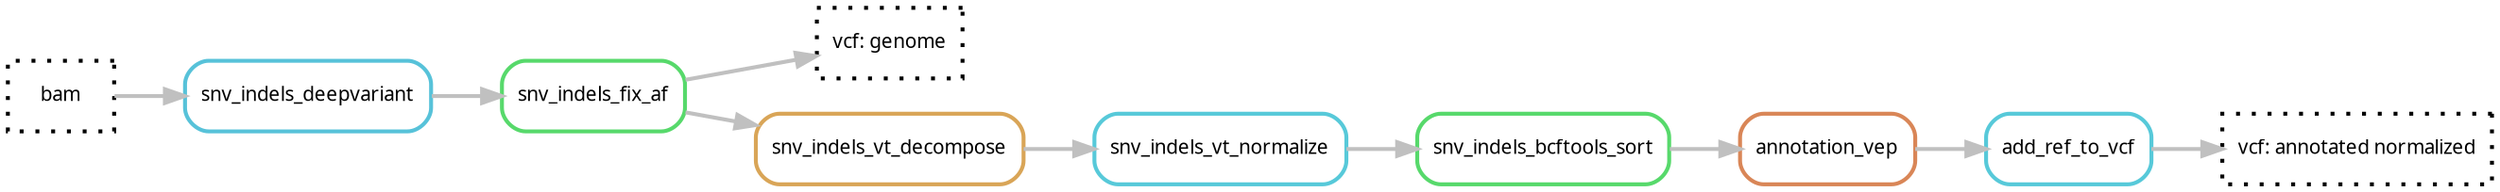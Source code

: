 digraph snakemake_dag {
	rankdir=LR;
    graph[bgcolor=white, margin=0];
    node[shape=box, style=rounded, fontname=sans,                 fontsize=10, penwidth=2];
    edge[penwidth=2, color=grey];
	bam[label = "bam", color = "0.0 0.0 0.0", style="dotted"];
	vcf[label = "vcf: annotated normalized", color = "0.0 0.0 0.0", style="dotted"];
	gvcf[label = "vcf: genome", color = "0.0 0.0 0.0", style="dotted"];
	vep[label = "annotation_vep", color = "0.06 0.6 0.85", style="rounded"];
	4[label = "add_ref_to_vcf", color = "0.52 0.6 0.85", style="rounded"];
	5[label = "snv_indels_bcftools_sort", color = "0.36 0.6 0.85", style="rounded"];
	6[label = "snv_indels_vt_normalize", color = "0.52 0.6 0.85", style="rounded"];
	7[label = "snv_indels_vt_decompose", color = "0.10 0.6 0.85", style="rounded"];
	fix_af[label = "snv_indels_fix_af", color = "0.36 0.6 0.85", style="rounded"];
	deepvariant[label = "snv_indels_deepvariant", color = "0.53 0.6 0.85", style="rounded"];
	
	bam -> deepvariant
	fix_af -> 7
	7 -> 6
	6 -> 5
	5 -> vep
	vep -> 4
	4 -> vcf
	deepvariant -> fix_af
	fix_af -> gvcf
}            
